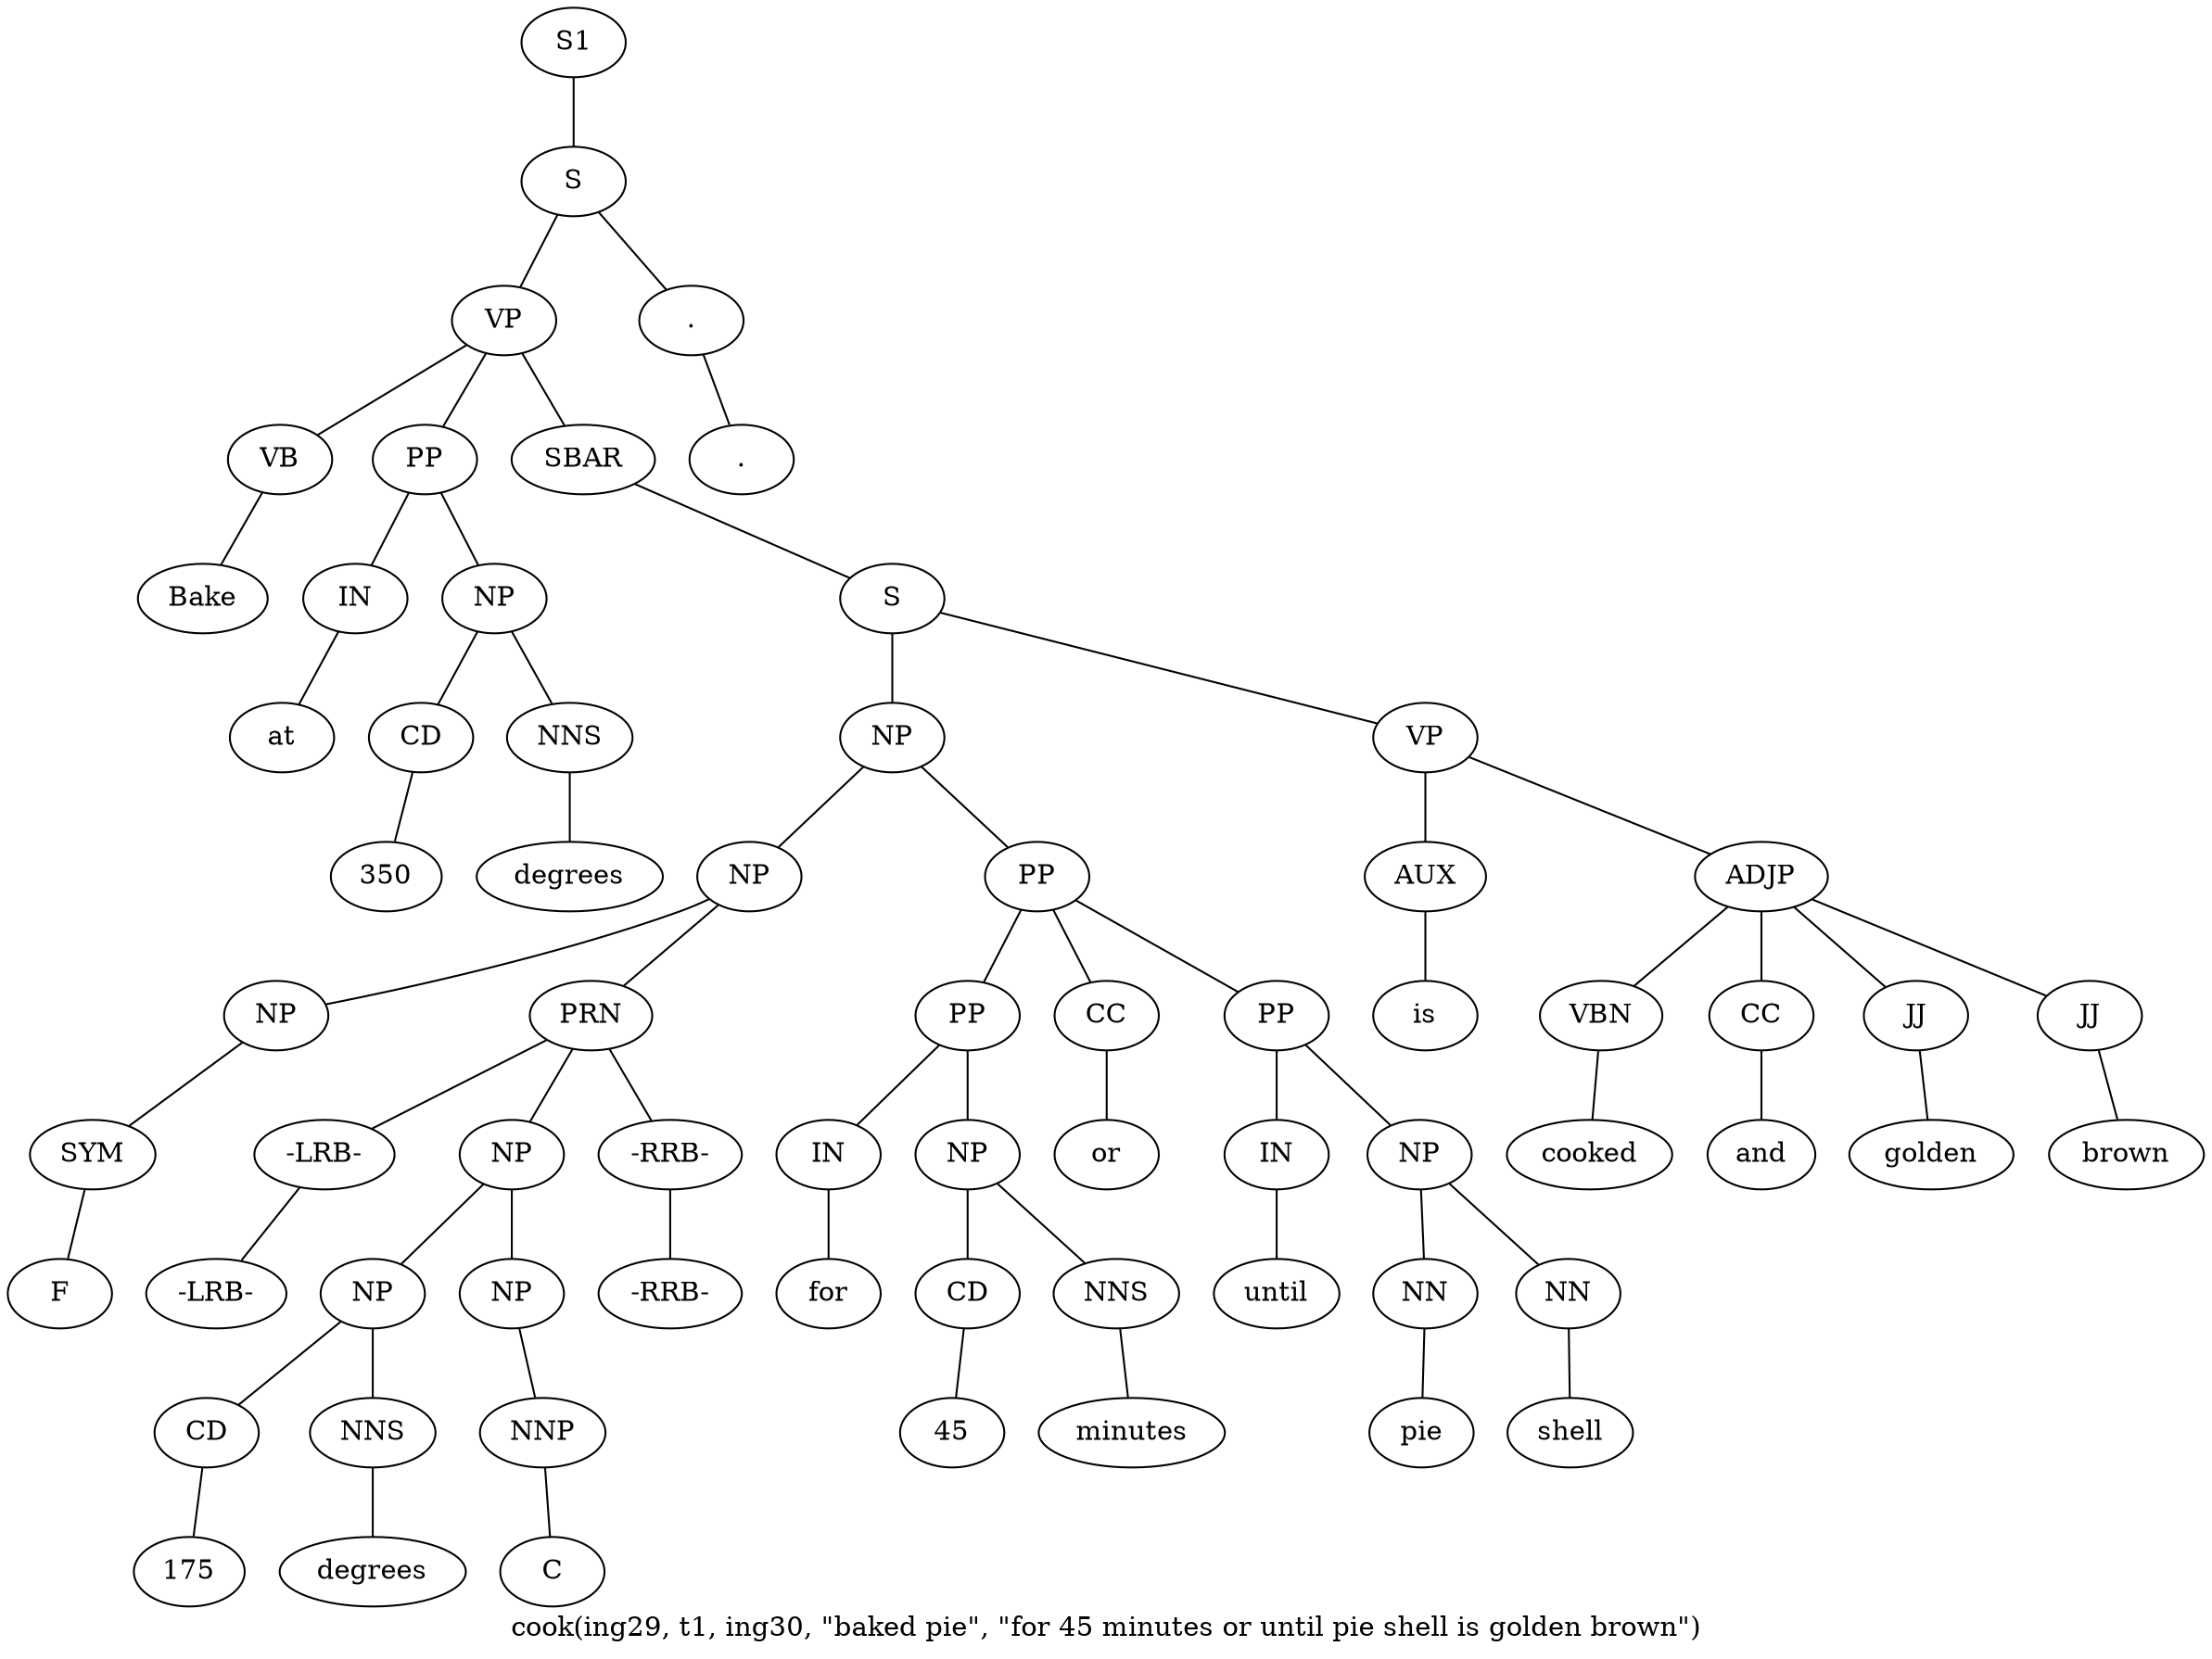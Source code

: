 graph SyntaxGraph {
	label = "cook(ing29, t1, ing30, \"baked pie\", \"for 45 minutes or until pie shell is golden brown\")";
	Node0 [label="S1"];
	Node1 [label="S"];
	Node2 [label="VP"];
	Node3 [label="VB"];
	Node4 [label="Bake"];
	Node5 [label="PP"];
	Node6 [label="IN"];
	Node7 [label="at"];
	Node8 [label="NP"];
	Node9 [label="CD"];
	Node10 [label="350"];
	Node11 [label="NNS"];
	Node12 [label="degrees"];
	Node13 [label="SBAR"];
	Node14 [label="S"];
	Node15 [label="NP"];
	Node16 [label="NP"];
	Node17 [label="NP"];
	Node18 [label="SYM"];
	Node19 [label="F"];
	Node20 [label="PRN"];
	Node21 [label="-LRB-"];
	Node22 [label="-LRB-"];
	Node23 [label="NP"];
	Node24 [label="NP"];
	Node25 [label="CD"];
	Node26 [label="175"];
	Node27 [label="NNS"];
	Node28 [label="degrees"];
	Node29 [label="NP"];
	Node30 [label="NNP"];
	Node31 [label="C"];
	Node32 [label="-RRB-"];
	Node33 [label="-RRB-"];
	Node34 [label="PP"];
	Node35 [label="PP"];
	Node36 [label="IN"];
	Node37 [label="for"];
	Node38 [label="NP"];
	Node39 [label="CD"];
	Node40 [label="45"];
	Node41 [label="NNS"];
	Node42 [label="minutes"];
	Node43 [label="CC"];
	Node44 [label="or"];
	Node45 [label="PP"];
	Node46 [label="IN"];
	Node47 [label="until"];
	Node48 [label="NP"];
	Node49 [label="NN"];
	Node50 [label="pie"];
	Node51 [label="NN"];
	Node52 [label="shell"];
	Node53 [label="VP"];
	Node54 [label="AUX"];
	Node55 [label="is"];
	Node56 [label="ADJP"];
	Node57 [label="VBN"];
	Node58 [label="cooked"];
	Node59 [label="CC"];
	Node60 [label="and"];
	Node61 [label="JJ"];
	Node62 [label="golden"];
	Node63 [label="JJ"];
	Node64 [label="brown"];
	Node65 [label="."];
	Node66 [label="."];

	Node0 -- Node1;
	Node1 -- Node2;
	Node1 -- Node65;
	Node2 -- Node3;
	Node2 -- Node5;
	Node2 -- Node13;
	Node3 -- Node4;
	Node5 -- Node6;
	Node5 -- Node8;
	Node6 -- Node7;
	Node8 -- Node9;
	Node8 -- Node11;
	Node9 -- Node10;
	Node11 -- Node12;
	Node13 -- Node14;
	Node14 -- Node15;
	Node14 -- Node53;
	Node15 -- Node16;
	Node15 -- Node34;
	Node16 -- Node17;
	Node16 -- Node20;
	Node17 -- Node18;
	Node18 -- Node19;
	Node20 -- Node21;
	Node20 -- Node23;
	Node20 -- Node32;
	Node21 -- Node22;
	Node23 -- Node24;
	Node23 -- Node29;
	Node24 -- Node25;
	Node24 -- Node27;
	Node25 -- Node26;
	Node27 -- Node28;
	Node29 -- Node30;
	Node30 -- Node31;
	Node32 -- Node33;
	Node34 -- Node35;
	Node34 -- Node43;
	Node34 -- Node45;
	Node35 -- Node36;
	Node35 -- Node38;
	Node36 -- Node37;
	Node38 -- Node39;
	Node38 -- Node41;
	Node39 -- Node40;
	Node41 -- Node42;
	Node43 -- Node44;
	Node45 -- Node46;
	Node45 -- Node48;
	Node46 -- Node47;
	Node48 -- Node49;
	Node48 -- Node51;
	Node49 -- Node50;
	Node51 -- Node52;
	Node53 -- Node54;
	Node53 -- Node56;
	Node54 -- Node55;
	Node56 -- Node57;
	Node56 -- Node59;
	Node56 -- Node61;
	Node56 -- Node63;
	Node57 -- Node58;
	Node59 -- Node60;
	Node61 -- Node62;
	Node63 -- Node64;
	Node65 -- Node66;
}